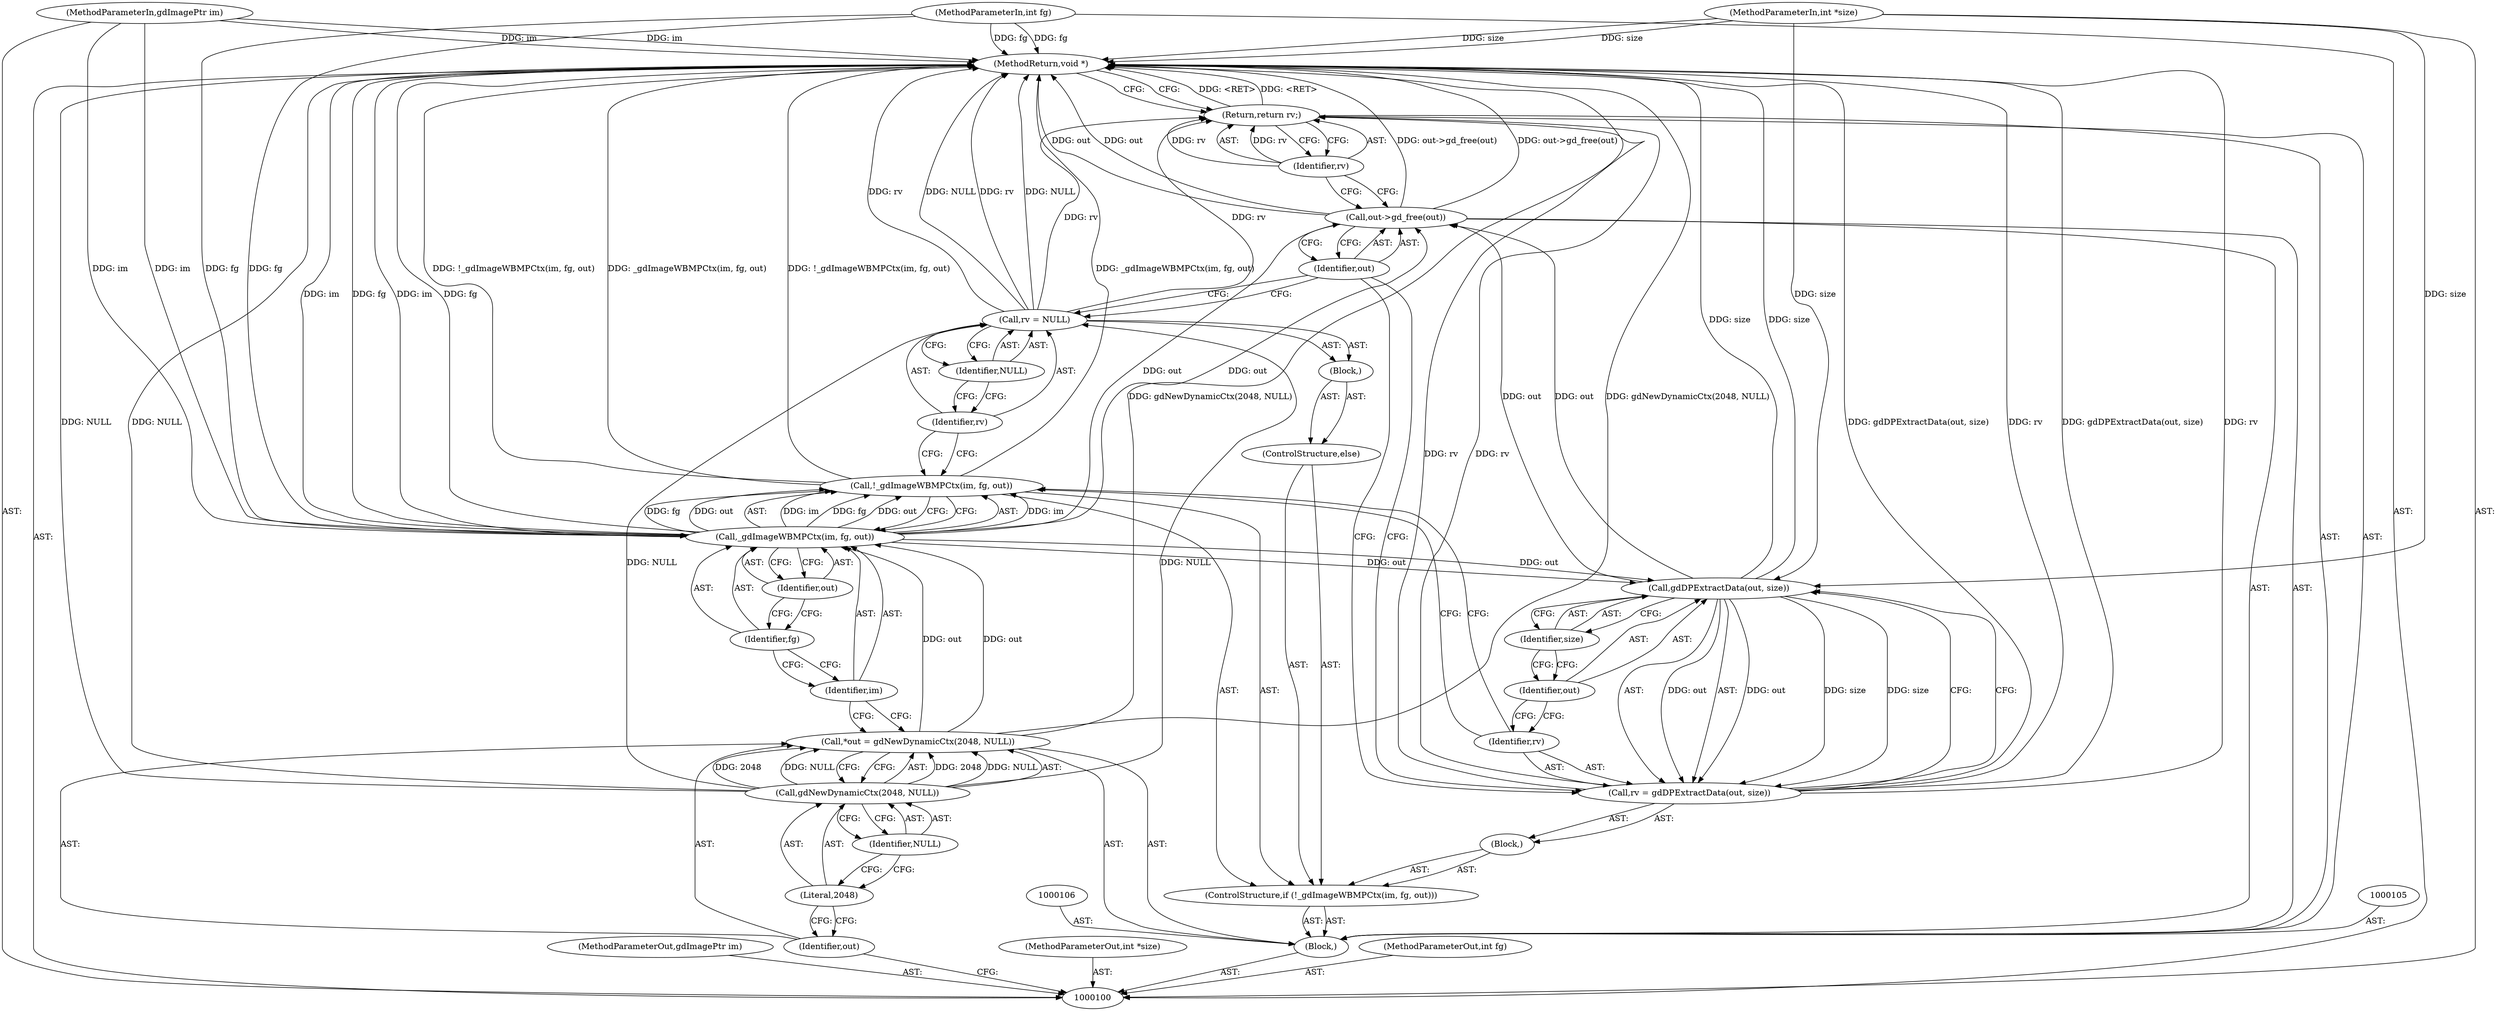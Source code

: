 digraph "0_php-src_089f7c0bc28d399b0420aa6ef058e4c1c120b2ae_4" {
"1000133" [label="(MethodReturn,void *)"];
"1000101" [label="(MethodParameterIn,gdImagePtr im)"];
"1000171" [label="(MethodParameterOut,gdImagePtr im)"];
"1000102" [label="(MethodParameterIn,int *size)"];
"1000172" [label="(MethodParameterOut,int *size)"];
"1000103" [label="(MethodParameterIn,int fg)"];
"1000173" [label="(MethodParameterOut,int fg)"];
"1000130" [label="(Identifier,out)"];
"1000129" [label="(Call,out->gd_free(out))"];
"1000131" [label="(Return,return rv;)"];
"1000132" [label="(Identifier,rv)"];
"1000104" [label="(Block,)"];
"1000107" [label="(Call,*out = gdNewDynamicCtx(2048, NULL))"];
"1000108" [label="(Identifier,out)"];
"1000109" [label="(Call,gdNewDynamicCtx(2048, NULL))"];
"1000110" [label="(Literal,2048)"];
"1000111" [label="(Identifier,NULL)"];
"1000112" [label="(ControlStructure,if (!_gdImageWBMPCtx(im, fg, out)))"];
"1000115" [label="(Identifier,im)"];
"1000116" [label="(Identifier,fg)"];
"1000117" [label="(Identifier,out)"];
"1000118" [label="(Block,)"];
"1000113" [label="(Call,!_gdImageWBMPCtx(im, fg, out))"];
"1000114" [label="(Call,_gdImageWBMPCtx(im, fg, out))"];
"1000119" [label="(Call,rv = gdDPExtractData(out, size))"];
"1000120" [label="(Identifier,rv)"];
"1000122" [label="(Identifier,out)"];
"1000123" [label="(Identifier,size)"];
"1000121" [label="(Call,gdDPExtractData(out, size))"];
"1000124" [label="(ControlStructure,else)"];
"1000125" [label="(Block,)"];
"1000126" [label="(Call,rv = NULL)"];
"1000127" [label="(Identifier,rv)"];
"1000128" [label="(Identifier,NULL)"];
"1000133" -> "1000100"  [label="AST: "];
"1000133" -> "1000131"  [label="CFG: "];
"1000113" -> "1000133"  [label="DDG: _gdImageWBMPCtx(im, fg, out)"];
"1000113" -> "1000133"  [label="DDG: !_gdImageWBMPCtx(im, fg, out)"];
"1000121" -> "1000133"  [label="DDG: size"];
"1000126" -> "1000133"  [label="DDG: rv"];
"1000126" -> "1000133"  [label="DDG: NULL"];
"1000102" -> "1000133"  [label="DDG: size"];
"1000107" -> "1000133"  [label="DDG: gdNewDynamicCtx(2048, NULL)"];
"1000129" -> "1000133"  [label="DDG: out"];
"1000129" -> "1000133"  [label="DDG: out->gd_free(out)"];
"1000103" -> "1000133"  [label="DDG: fg"];
"1000114" -> "1000133"  [label="DDG: im"];
"1000114" -> "1000133"  [label="DDG: fg"];
"1000119" -> "1000133"  [label="DDG: gdDPExtractData(out, size)"];
"1000119" -> "1000133"  [label="DDG: rv"];
"1000101" -> "1000133"  [label="DDG: im"];
"1000109" -> "1000133"  [label="DDG: NULL"];
"1000131" -> "1000133"  [label="DDG: <RET>"];
"1000101" -> "1000100"  [label="AST: "];
"1000101" -> "1000133"  [label="DDG: im"];
"1000101" -> "1000114"  [label="DDG: im"];
"1000171" -> "1000100"  [label="AST: "];
"1000102" -> "1000100"  [label="AST: "];
"1000102" -> "1000133"  [label="DDG: size"];
"1000102" -> "1000121"  [label="DDG: size"];
"1000172" -> "1000100"  [label="AST: "];
"1000103" -> "1000100"  [label="AST: "];
"1000103" -> "1000133"  [label="DDG: fg"];
"1000103" -> "1000114"  [label="DDG: fg"];
"1000173" -> "1000100"  [label="AST: "];
"1000130" -> "1000129"  [label="AST: "];
"1000130" -> "1000119"  [label="CFG: "];
"1000130" -> "1000126"  [label="CFG: "];
"1000129" -> "1000130"  [label="CFG: "];
"1000129" -> "1000104"  [label="AST: "];
"1000129" -> "1000130"  [label="CFG: "];
"1000130" -> "1000129"  [label="AST: "];
"1000132" -> "1000129"  [label="CFG: "];
"1000129" -> "1000133"  [label="DDG: out"];
"1000129" -> "1000133"  [label="DDG: out->gd_free(out)"];
"1000114" -> "1000129"  [label="DDG: out"];
"1000121" -> "1000129"  [label="DDG: out"];
"1000131" -> "1000104"  [label="AST: "];
"1000131" -> "1000132"  [label="CFG: "];
"1000132" -> "1000131"  [label="AST: "];
"1000133" -> "1000131"  [label="CFG: "];
"1000131" -> "1000133"  [label="DDG: <RET>"];
"1000132" -> "1000131"  [label="DDG: rv"];
"1000126" -> "1000131"  [label="DDG: rv"];
"1000119" -> "1000131"  [label="DDG: rv"];
"1000132" -> "1000131"  [label="AST: "];
"1000132" -> "1000129"  [label="CFG: "];
"1000131" -> "1000132"  [label="CFG: "];
"1000132" -> "1000131"  [label="DDG: rv"];
"1000104" -> "1000100"  [label="AST: "];
"1000105" -> "1000104"  [label="AST: "];
"1000106" -> "1000104"  [label="AST: "];
"1000107" -> "1000104"  [label="AST: "];
"1000112" -> "1000104"  [label="AST: "];
"1000129" -> "1000104"  [label="AST: "];
"1000131" -> "1000104"  [label="AST: "];
"1000107" -> "1000104"  [label="AST: "];
"1000107" -> "1000109"  [label="CFG: "];
"1000108" -> "1000107"  [label="AST: "];
"1000109" -> "1000107"  [label="AST: "];
"1000115" -> "1000107"  [label="CFG: "];
"1000107" -> "1000133"  [label="DDG: gdNewDynamicCtx(2048, NULL)"];
"1000109" -> "1000107"  [label="DDG: 2048"];
"1000109" -> "1000107"  [label="DDG: NULL"];
"1000107" -> "1000114"  [label="DDG: out"];
"1000108" -> "1000107"  [label="AST: "];
"1000108" -> "1000100"  [label="CFG: "];
"1000110" -> "1000108"  [label="CFG: "];
"1000109" -> "1000107"  [label="AST: "];
"1000109" -> "1000111"  [label="CFG: "];
"1000110" -> "1000109"  [label="AST: "];
"1000111" -> "1000109"  [label="AST: "];
"1000107" -> "1000109"  [label="CFG: "];
"1000109" -> "1000133"  [label="DDG: NULL"];
"1000109" -> "1000107"  [label="DDG: 2048"];
"1000109" -> "1000107"  [label="DDG: NULL"];
"1000109" -> "1000126"  [label="DDG: NULL"];
"1000110" -> "1000109"  [label="AST: "];
"1000110" -> "1000108"  [label="CFG: "];
"1000111" -> "1000110"  [label="CFG: "];
"1000111" -> "1000109"  [label="AST: "];
"1000111" -> "1000110"  [label="CFG: "];
"1000109" -> "1000111"  [label="CFG: "];
"1000112" -> "1000104"  [label="AST: "];
"1000113" -> "1000112"  [label="AST: "];
"1000118" -> "1000112"  [label="AST: "];
"1000124" -> "1000112"  [label="AST: "];
"1000115" -> "1000114"  [label="AST: "];
"1000115" -> "1000107"  [label="CFG: "];
"1000116" -> "1000115"  [label="CFG: "];
"1000116" -> "1000114"  [label="AST: "];
"1000116" -> "1000115"  [label="CFG: "];
"1000117" -> "1000116"  [label="CFG: "];
"1000117" -> "1000114"  [label="AST: "];
"1000117" -> "1000116"  [label="CFG: "];
"1000114" -> "1000117"  [label="CFG: "];
"1000118" -> "1000112"  [label="AST: "];
"1000119" -> "1000118"  [label="AST: "];
"1000113" -> "1000112"  [label="AST: "];
"1000113" -> "1000114"  [label="CFG: "];
"1000114" -> "1000113"  [label="AST: "];
"1000120" -> "1000113"  [label="CFG: "];
"1000127" -> "1000113"  [label="CFG: "];
"1000113" -> "1000133"  [label="DDG: _gdImageWBMPCtx(im, fg, out)"];
"1000113" -> "1000133"  [label="DDG: !_gdImageWBMPCtx(im, fg, out)"];
"1000114" -> "1000113"  [label="DDG: im"];
"1000114" -> "1000113"  [label="DDG: fg"];
"1000114" -> "1000113"  [label="DDG: out"];
"1000114" -> "1000113"  [label="AST: "];
"1000114" -> "1000117"  [label="CFG: "];
"1000115" -> "1000114"  [label="AST: "];
"1000116" -> "1000114"  [label="AST: "];
"1000117" -> "1000114"  [label="AST: "];
"1000113" -> "1000114"  [label="CFG: "];
"1000114" -> "1000133"  [label="DDG: im"];
"1000114" -> "1000133"  [label="DDG: fg"];
"1000114" -> "1000113"  [label="DDG: im"];
"1000114" -> "1000113"  [label="DDG: fg"];
"1000114" -> "1000113"  [label="DDG: out"];
"1000101" -> "1000114"  [label="DDG: im"];
"1000103" -> "1000114"  [label="DDG: fg"];
"1000107" -> "1000114"  [label="DDG: out"];
"1000114" -> "1000121"  [label="DDG: out"];
"1000114" -> "1000129"  [label="DDG: out"];
"1000119" -> "1000118"  [label="AST: "];
"1000119" -> "1000121"  [label="CFG: "];
"1000120" -> "1000119"  [label="AST: "];
"1000121" -> "1000119"  [label="AST: "];
"1000130" -> "1000119"  [label="CFG: "];
"1000119" -> "1000133"  [label="DDG: gdDPExtractData(out, size)"];
"1000119" -> "1000133"  [label="DDG: rv"];
"1000121" -> "1000119"  [label="DDG: out"];
"1000121" -> "1000119"  [label="DDG: size"];
"1000119" -> "1000131"  [label="DDG: rv"];
"1000120" -> "1000119"  [label="AST: "];
"1000120" -> "1000113"  [label="CFG: "];
"1000122" -> "1000120"  [label="CFG: "];
"1000122" -> "1000121"  [label="AST: "];
"1000122" -> "1000120"  [label="CFG: "];
"1000123" -> "1000122"  [label="CFG: "];
"1000123" -> "1000121"  [label="AST: "];
"1000123" -> "1000122"  [label="CFG: "];
"1000121" -> "1000123"  [label="CFG: "];
"1000121" -> "1000119"  [label="AST: "];
"1000121" -> "1000123"  [label="CFG: "];
"1000122" -> "1000121"  [label="AST: "];
"1000123" -> "1000121"  [label="AST: "];
"1000119" -> "1000121"  [label="CFG: "];
"1000121" -> "1000133"  [label="DDG: size"];
"1000121" -> "1000119"  [label="DDG: out"];
"1000121" -> "1000119"  [label="DDG: size"];
"1000114" -> "1000121"  [label="DDG: out"];
"1000102" -> "1000121"  [label="DDG: size"];
"1000121" -> "1000129"  [label="DDG: out"];
"1000124" -> "1000112"  [label="AST: "];
"1000125" -> "1000124"  [label="AST: "];
"1000125" -> "1000124"  [label="AST: "];
"1000126" -> "1000125"  [label="AST: "];
"1000126" -> "1000125"  [label="AST: "];
"1000126" -> "1000128"  [label="CFG: "];
"1000127" -> "1000126"  [label="AST: "];
"1000128" -> "1000126"  [label="AST: "];
"1000130" -> "1000126"  [label="CFG: "];
"1000126" -> "1000133"  [label="DDG: rv"];
"1000126" -> "1000133"  [label="DDG: NULL"];
"1000109" -> "1000126"  [label="DDG: NULL"];
"1000126" -> "1000131"  [label="DDG: rv"];
"1000127" -> "1000126"  [label="AST: "];
"1000127" -> "1000113"  [label="CFG: "];
"1000128" -> "1000127"  [label="CFG: "];
"1000128" -> "1000126"  [label="AST: "];
"1000128" -> "1000127"  [label="CFG: "];
"1000126" -> "1000128"  [label="CFG: "];
}

